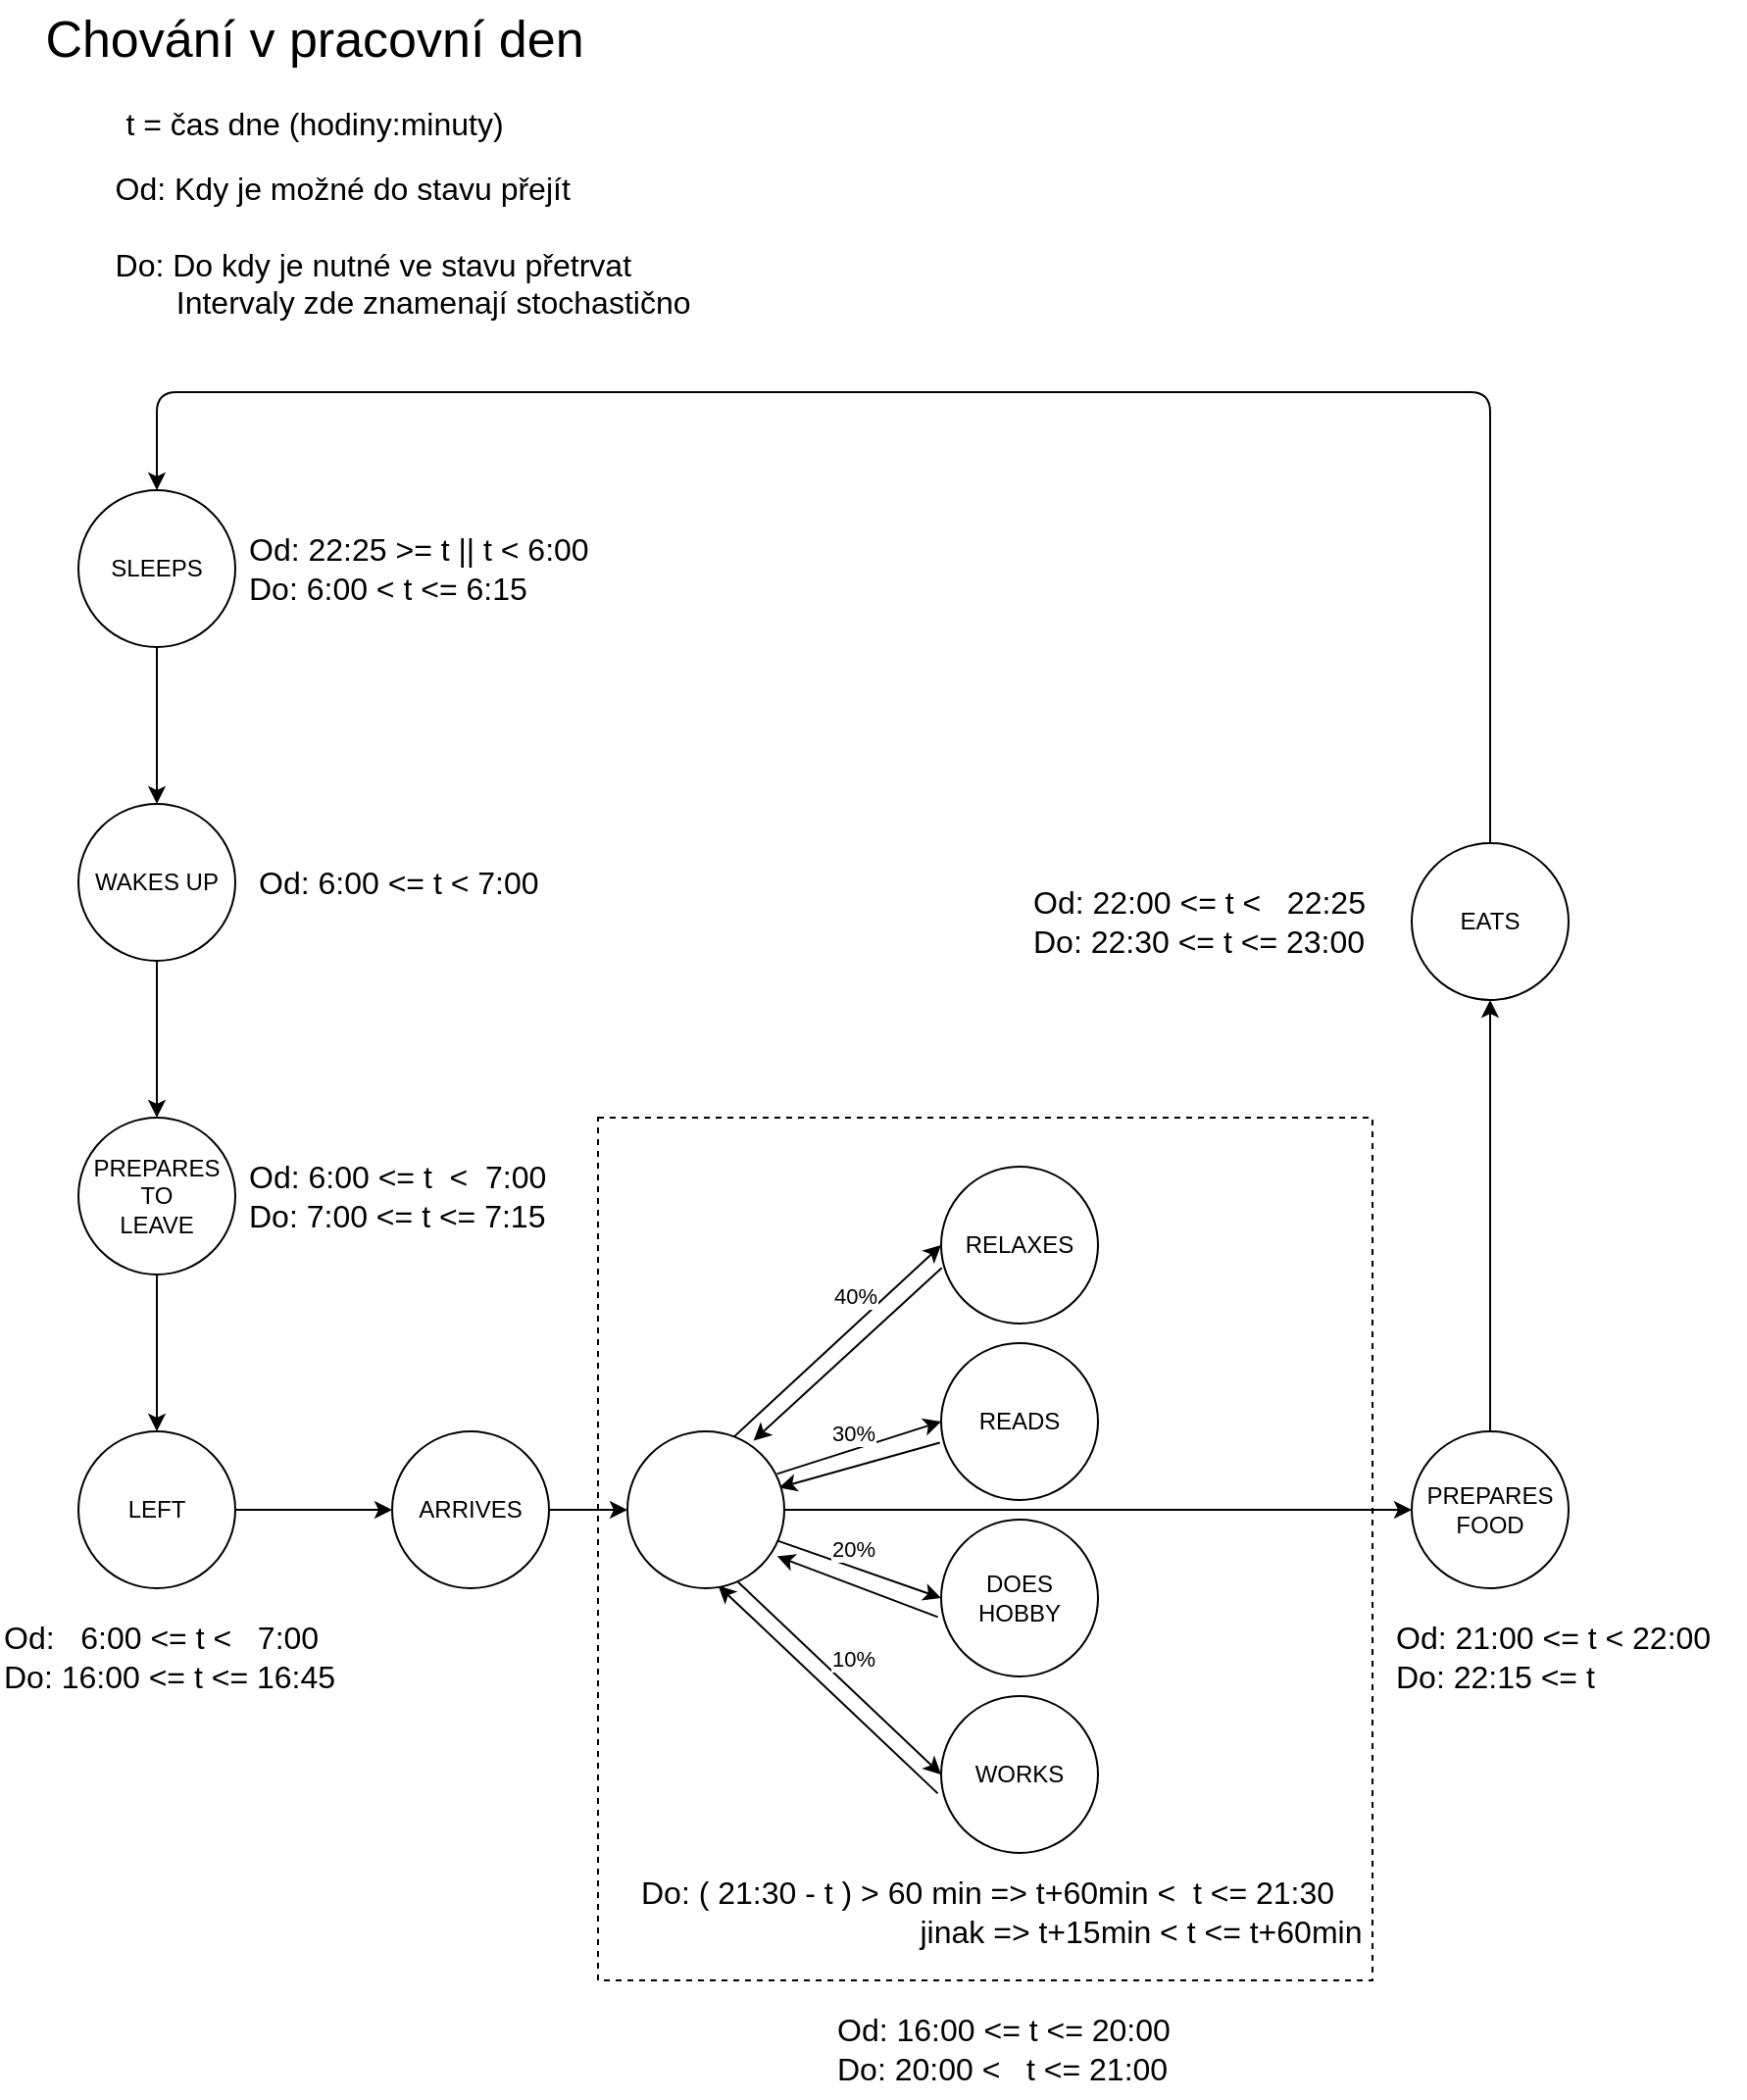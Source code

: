 <mxfile>
    <diagram id="QR7wHQUq4zXBtFgrkhOO" name="Page-1">
        <mxGraphModel dx="1076" dy="1133" grid="1" gridSize="10" guides="1" tooltips="1" connect="1" arrows="1" fold="1" page="1" pageScale="1" pageWidth="850" pageHeight="1100" math="0" shadow="0">
            <root>
                <mxCell id="0"/>
                <mxCell id="1" parent="0"/>
                <mxCell id="47" value="" style="rounded=0;whiteSpace=wrap;html=1;fillColor=none;dashed=1;" parent="1" vertex="1">
                    <mxGeometry x="305" y="580" width="395" height="440" as="geometry"/>
                </mxCell>
                <mxCell id="16" style="edgeStyle=none;html=1;entryX=0.5;entryY=0;entryDx=0;entryDy=0;" parent="1" source="2" target="3" edge="1">
                    <mxGeometry relative="1" as="geometry"/>
                </mxCell>
                <mxCell id="2" value="SLEEPS" style="ellipse;whiteSpace=wrap;html=1;aspect=fixed;" parent="1" vertex="1">
                    <mxGeometry x="40" y="260" width="80" height="80" as="geometry"/>
                </mxCell>
                <mxCell id="17" style="edgeStyle=none;html=1;entryX=0.5;entryY=0;entryDx=0;entryDy=0;exitX=0.5;exitY=1;exitDx=0;exitDy=0;" parent="1" source="3" target="4" edge="1">
                    <mxGeometry relative="1" as="geometry"/>
                </mxCell>
                <mxCell id="3" value="WAKES UP" style="ellipse;whiteSpace=wrap;html=1;aspect=fixed;" parent="1" vertex="1">
                    <mxGeometry x="40" y="420" width="80" height="80" as="geometry"/>
                </mxCell>
                <mxCell id="18" style="edgeStyle=none;html=1;entryX=0.5;entryY=0;entryDx=0;entryDy=0;exitX=0.5;exitY=1;exitDx=0;exitDy=0;" parent="1" source="4" target="5" edge="1">
                    <mxGeometry relative="1" as="geometry"/>
                </mxCell>
                <mxCell id="4" value="PREPARES&lt;br&gt;&amp;nbsp;TO&amp;nbsp;&lt;br&gt;LEAVE" style="ellipse;whiteSpace=wrap;html=1;aspect=fixed;" parent="1" vertex="1">
                    <mxGeometry x="40" y="580" width="80" height="80" as="geometry"/>
                </mxCell>
                <mxCell id="19" style="edgeStyle=none;html=1;exitX=1;exitY=0.5;exitDx=0;exitDy=0;entryX=0;entryY=0.5;entryDx=0;entryDy=0;" parent="1" source="5" target="6" edge="1">
                    <mxGeometry relative="1" as="geometry"/>
                </mxCell>
                <mxCell id="5" value="LEFT" style="ellipse;whiteSpace=wrap;html=1;aspect=fixed;" parent="1" vertex="1">
                    <mxGeometry x="40" y="740" width="80" height="80" as="geometry"/>
                </mxCell>
                <mxCell id="31" style="edgeStyle=none;html=1;exitX=1;exitY=0.5;exitDx=0;exitDy=0;entryX=0;entryY=0.5;entryDx=0;entryDy=0;" parent="1" source="6" target="29" edge="1">
                    <mxGeometry relative="1" as="geometry"/>
                </mxCell>
                <mxCell id="6" value="ARRIVES" style="ellipse;whiteSpace=wrap;html=1;aspect=fixed;" parent="1" vertex="1">
                    <mxGeometry x="200" y="740" width="80" height="80" as="geometry"/>
                </mxCell>
                <mxCell id="40" style="edgeStyle=none;html=1;exitX=0.004;exitY=0.646;exitDx=0;exitDy=0;entryX=0.804;entryY=0.059;entryDx=0;entryDy=0;exitPerimeter=0;entryPerimeter=0;" parent="1" source="7" target="29" edge="1">
                    <mxGeometry relative="1" as="geometry"/>
                </mxCell>
                <mxCell id="7" value="RELAXES" style="ellipse;whiteSpace=wrap;html=1;aspect=fixed;" parent="1" vertex="1">
                    <mxGeometry x="480" y="605" width="80" height="80" as="geometry"/>
                </mxCell>
                <mxCell id="41" style="edgeStyle=none;html=1;exitX=-0.008;exitY=0.634;exitDx=0;exitDy=0;entryX=0.967;entryY=0.359;entryDx=0;entryDy=0;entryPerimeter=0;exitPerimeter=0;" parent="1" source="8" target="29" edge="1">
                    <mxGeometry relative="1" as="geometry"/>
                </mxCell>
                <mxCell id="8" value="READS" style="ellipse;whiteSpace=wrap;html=1;aspect=fixed;" parent="1" vertex="1">
                    <mxGeometry x="480" y="695" width="80" height="80" as="geometry"/>
                </mxCell>
                <mxCell id="43" style="edgeStyle=none;html=1;exitX=-0.021;exitY=0.621;exitDx=0;exitDy=0;entryX=0.579;entryY=0.984;entryDx=0;entryDy=0;entryPerimeter=0;exitPerimeter=0;" parent="1" source="9" target="29" edge="1">
                    <mxGeometry relative="1" as="geometry"/>
                </mxCell>
                <mxCell id="9" value="WORKS" style="ellipse;whiteSpace=wrap;html=1;aspect=fixed;" parent="1" vertex="1">
                    <mxGeometry x="480" y="875" width="80" height="80" as="geometry"/>
                </mxCell>
                <mxCell id="42" style="edgeStyle=none;html=1;exitX=-0.021;exitY=0.621;exitDx=0;exitDy=0;entryX=0.954;entryY=0.796;entryDx=0;entryDy=0;entryPerimeter=0;exitPerimeter=0;" parent="1" source="10" target="29" edge="1">
                    <mxGeometry relative="1" as="geometry"/>
                </mxCell>
                <mxCell id="10" value="DOES&lt;br&gt;HOBBY" style="ellipse;whiteSpace=wrap;html=1;aspect=fixed;" parent="1" vertex="1">
                    <mxGeometry x="480" y="785" width="80" height="80" as="geometry"/>
                </mxCell>
                <mxCell id="50" style="edgeStyle=none;html=1;exitX=0.5;exitY=0;exitDx=0;exitDy=0;entryX=0.5;entryY=1;entryDx=0;entryDy=0;" parent="1" source="11" target="12" edge="1">
                    <mxGeometry relative="1" as="geometry"/>
                </mxCell>
                <mxCell id="11" value="PREPARES&lt;br&gt;FOOD" style="ellipse;whiteSpace=wrap;html=1;aspect=fixed;" parent="1" vertex="1">
                    <mxGeometry x="720" y="740" width="80" height="80" as="geometry"/>
                </mxCell>
                <mxCell id="52" style="edgeStyle=none;html=1;entryX=0.5;entryY=0;entryDx=0;entryDy=0;" parent="1" source="12" target="2" edge="1">
                    <mxGeometry relative="1" as="geometry">
                        <Array as="points">
                            <mxPoint x="760" y="210"/>
                            <mxPoint x="80" y="210"/>
                        </Array>
                    </mxGeometry>
                </mxCell>
                <mxCell id="12" value="EATS" style="ellipse;whiteSpace=wrap;html=1;aspect=fixed;" parent="1" vertex="1">
                    <mxGeometry x="720" y="440" width="80" height="80" as="geometry"/>
                </mxCell>
                <mxCell id="20" value="Chování v pracovní den" style="text;html=1;align=center;verticalAlign=middle;resizable=0;points=[];autosize=1;strokeColor=none;fillColor=none;fontSize=26;" parent="1" vertex="1">
                    <mxGeometry x="10" y="10" width="300" height="40" as="geometry"/>
                </mxCell>
                <mxCell id="21" value="&lt;font style=&quot;font-size: 16px;&quot;&gt;t = čas dne (hodiny:minuty)&lt;br&gt;&lt;/font&gt;" style="text;html=1;align=center;verticalAlign=middle;resizable=0;points=[];autosize=1;strokeColor=none;fillColor=none;fontSize=26;" parent="1" vertex="1">
                    <mxGeometry x="50" y="50" width="220" height="40" as="geometry"/>
                </mxCell>
                <mxCell id="22" value="Od: 22:25 &amp;gt;= t || t &amp;lt; 6:00&lt;br&gt;&lt;div style=&quot;&quot;&gt;&lt;span style=&quot;background-color: initial;&quot;&gt;Do: 6:00 &amp;lt; t &amp;lt;= 6:15&lt;/span&gt;&lt;/div&gt;" style="text;html=1;align=left;verticalAlign=middle;resizable=0;points=[];autosize=1;strokeColor=none;fillColor=none;fontSize=16;" parent="1" vertex="1">
                    <mxGeometry x="125" y="275" width="200" height="50" as="geometry"/>
                </mxCell>
                <mxCell id="23" value="Od: 6:00 &amp;lt;= t &amp;lt; 7:00" style="text;html=1;align=left;verticalAlign=middle;resizable=0;points=[];autosize=1;strokeColor=none;fillColor=none;fontSize=16;" parent="1" vertex="1">
                    <mxGeometry x="130" y="445" width="170" height="30" as="geometry"/>
                </mxCell>
                <mxCell id="24" value="Od: 6:00 &amp;lt;= t&amp;nbsp; &amp;lt;&amp;nbsp; 7:00&lt;br&gt;Do: 7:00 &amp;lt;= t &amp;lt;= 7:15" style="text;html=1;align=left;verticalAlign=middle;resizable=0;points=[];autosize=1;strokeColor=none;fillColor=none;fontSize=16;" parent="1" vertex="1">
                    <mxGeometry x="125" y="595" width="180" height="50" as="geometry"/>
                </mxCell>
                <mxCell id="27" value="&lt;div style=&quot;text-align: left;&quot;&gt;&lt;span style=&quot;background-color: initial;&quot;&gt;Od: Kdy je možné do stavu přejít&lt;br&gt;&lt;br&gt;&lt;/span&gt;&lt;/div&gt;&lt;div style=&quot;text-align: left;&quot;&gt;&lt;span style=&quot;background-color: initial;&quot;&gt;Do: Do kdy je nutné ve stavu přetrvat&lt;/span&gt;&lt;/div&gt;&lt;div style=&quot;text-align: left;&quot;&gt;&amp;nbsp; &amp;nbsp; &amp;nbsp; &amp;nbsp;Intervaly zde znamenají stochastično&lt;/div&gt;" style="text;html=1;align=center;verticalAlign=middle;resizable=0;points=[];autosize=1;strokeColor=none;fillColor=none;fontSize=16;" parent="1" vertex="1">
                    <mxGeometry x="45" y="90" width="320" height="90" as="geometry"/>
                </mxCell>
                <mxCell id="28" value="Od:&amp;nbsp; &amp;nbsp;6:00 &amp;lt;= t &amp;lt;&amp;nbsp; &amp;nbsp;7:00&lt;br&gt;Do: 16:00 &amp;lt;= t &amp;lt;= 16:45" style="text;html=1;align=left;verticalAlign=middle;resizable=0;points=[];autosize=1;strokeColor=none;fillColor=none;fontSize=16;" parent="1" vertex="1">
                    <mxGeometry y="830" width="190" height="50" as="geometry"/>
                </mxCell>
                <mxCell id="32" style="edgeStyle=none;html=1;exitX=0.667;exitY=0.046;exitDx=0;exitDy=0;entryX=0;entryY=0.5;entryDx=0;entryDy=0;exitPerimeter=0;" parent="1" source="29" target="7" edge="1">
                    <mxGeometry relative="1" as="geometry"/>
                </mxCell>
                <mxCell id="36" value="40%" style="edgeLabel;html=1;align=center;verticalAlign=middle;resizable=0;points=[];" parent="32" vertex="1" connectable="0">
                    <mxGeometry x="-0.186" y="-1" relative="1" as="geometry">
                        <mxPoint x="18" y="-34" as="offset"/>
                    </mxGeometry>
                </mxCell>
                <mxCell id="33" style="edgeStyle=none;html=1;exitX=0.954;exitY=0.271;exitDx=0;exitDy=0;entryX=0;entryY=0.5;entryDx=0;entryDy=0;exitPerimeter=0;" parent="1" source="29" target="8" edge="1">
                    <mxGeometry relative="1" as="geometry"/>
                </mxCell>
                <mxCell id="37" value="30%" style="edgeLabel;html=1;align=center;verticalAlign=middle;resizable=0;points=[];" parent="33" vertex="1" connectable="0">
                    <mxGeometry x="-0.473" y="-2" relative="1" as="geometry">
                        <mxPoint x="16" y="-16" as="offset"/>
                    </mxGeometry>
                </mxCell>
                <mxCell id="34" style="edgeStyle=none;html=1;exitX=0.954;exitY=0.696;exitDx=0;exitDy=0;entryX=0;entryY=0.5;entryDx=0;entryDy=0;exitPerimeter=0;" parent="1" source="29" target="10" edge="1">
                    <mxGeometry relative="1" as="geometry"/>
                </mxCell>
                <mxCell id="38" value="20%" style="edgeLabel;html=1;align=center;verticalAlign=middle;resizable=0;points=[];" parent="34" vertex="1" connectable="0">
                    <mxGeometry x="-0.24" relative="1" as="geometry">
                        <mxPoint x="7" y="-7" as="offset"/>
                    </mxGeometry>
                </mxCell>
                <mxCell id="35" style="edgeStyle=none;html=1;exitX=0.704;exitY=0.959;exitDx=0;exitDy=0;entryX=0;entryY=0.5;entryDx=0;entryDy=0;exitPerimeter=0;" parent="1" source="29" target="9" edge="1">
                    <mxGeometry relative="1" as="geometry"/>
                </mxCell>
                <mxCell id="39" value="10%" style="edgeLabel;html=1;align=center;verticalAlign=middle;resizable=0;points=[];" parent="35" vertex="1" connectable="0">
                    <mxGeometry x="-0.231" y="-1" relative="1" as="geometry">
                        <mxPoint x="19" as="offset"/>
                    </mxGeometry>
                </mxCell>
                <mxCell id="46" style="edgeStyle=none;html=1;exitX=1;exitY=0.5;exitDx=0;exitDy=0;entryX=0;entryY=0.5;entryDx=0;entryDy=0;" parent="1" source="29" target="11" edge="1">
                    <mxGeometry relative="1" as="geometry"/>
                </mxCell>
                <mxCell id="29" value="" style="ellipse;whiteSpace=wrap;html=1;aspect=fixed;" parent="1" vertex="1">
                    <mxGeometry x="320" y="740" width="80" height="80" as="geometry"/>
                </mxCell>
                <mxCell id="45" value="Do: ( 21:30 - t ) &amp;gt; 60 min =&amp;gt; t+60min &amp;lt;&amp;nbsp; t &amp;lt;= 21:30&lt;br&gt;&amp;nbsp; &amp;nbsp; &amp;nbsp; &amp;nbsp; &amp;nbsp; &amp;nbsp; &amp;nbsp; &amp;nbsp; &amp;nbsp; &amp;nbsp; &amp;nbsp; &amp;nbsp; &amp;nbsp; &amp;nbsp; &amp;nbsp; &amp;nbsp; jinak =&amp;gt; t+15min &amp;lt; t &amp;lt;= t+60min" style="text;html=1;align=left;verticalAlign=middle;resizable=0;points=[];autosize=1;strokeColor=none;fillColor=none;fontSize=16;" parent="1" vertex="1">
                    <mxGeometry x="325" y="960" width="390" height="50" as="geometry"/>
                </mxCell>
                <mxCell id="48" value="Od: 16:00 &amp;lt;= t &amp;lt;= 20:00&lt;br&gt;Do: 20:00 &amp;lt;&amp;nbsp; &amp;nbsp;t &amp;lt;= 21:00" style="text;html=1;align=left;verticalAlign=middle;resizable=0;points=[];autosize=1;strokeColor=none;fillColor=none;fontSize=16;" parent="1" vertex="1">
                    <mxGeometry x="425" y="1030" width="190" height="50" as="geometry"/>
                </mxCell>
                <mxCell id="49" value="Od: 21:00 &amp;lt;= t &amp;lt; 22:00&lt;br&gt;Do: 22:15 &amp;lt;= t" style="text;html=1;align=left;verticalAlign=middle;resizable=0;points=[];autosize=1;strokeColor=none;fillColor=none;fontSize=16;" parent="1" vertex="1">
                    <mxGeometry x="710" y="830" width="180" height="50" as="geometry"/>
                </mxCell>
                <mxCell id="51" value="Od: 22:00 &amp;lt;= t &amp;lt;&amp;nbsp; &amp;nbsp;22:25&lt;br&gt;Do: 22:30 &amp;lt;= t &amp;lt;= 23:00" style="text;html=1;align=left;verticalAlign=middle;resizable=0;points=[];autosize=1;strokeColor=none;fillColor=none;fontSize=16;" parent="1" vertex="1">
                    <mxGeometry x="525" y="455" width="190" height="50" as="geometry"/>
                </mxCell>
            </root>
        </mxGraphModel>
    </diagram>
</mxfile>